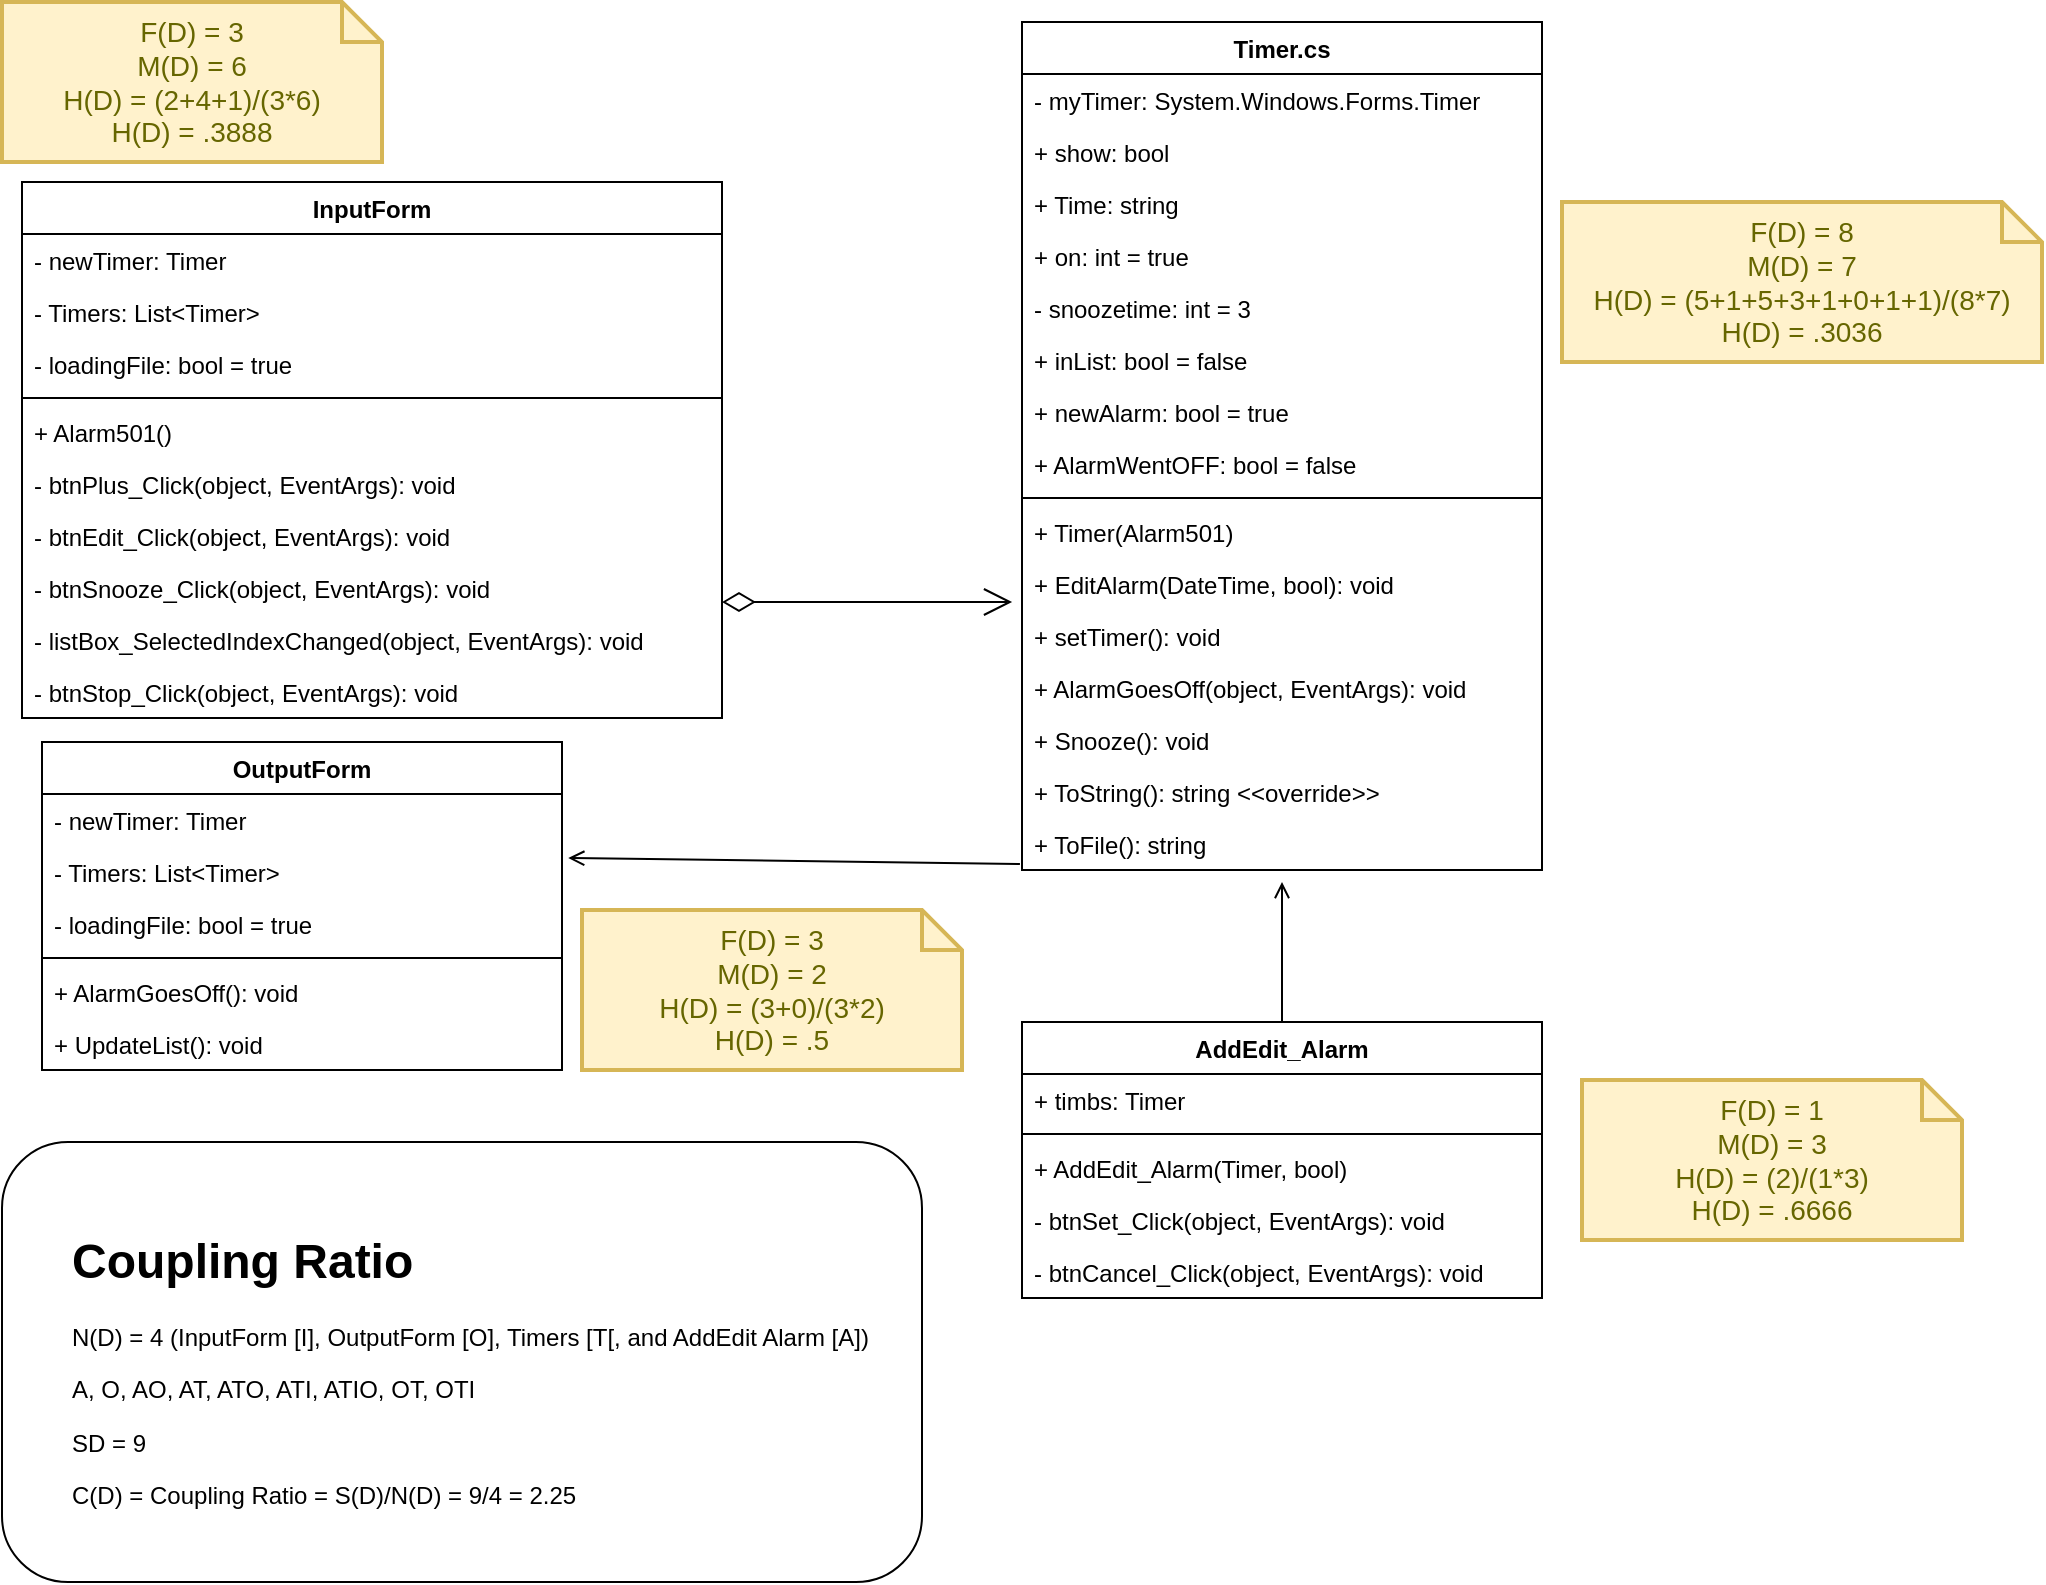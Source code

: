<mxfile version="14.4.3" type="github" pages="3">
  <diagram id="q7pmUytelCXqH03sVGLO" name="Alarm501-CD-P1">
    <mxGraphModel dx="1673" dy="896" grid="1" gridSize="10" guides="1" tooltips="1" connect="1" arrows="1" fold="1" page="1" pageScale="1" pageWidth="1100" pageHeight="850" math="0" shadow="0">
      <root>
        <mxCell id="0" />
        <mxCell id="1" parent="0" />
        <mxCell id="dnACFB4frC-Y1pfGrbBy-49" value="" style="rounded=1;whiteSpace=wrap;html=1;" parent="1" vertex="1">
          <mxGeometry x="50" y="590" width="460" height="220" as="geometry" />
        </mxCell>
        <mxCell id="dnACFB4frC-Y1pfGrbBy-48" value="&lt;p style=&quot;line-height: 60%&quot;&gt;&lt;/p&gt;&lt;h1&gt;Coupling Ratio&lt;/h1&gt;&lt;p&gt;N(D) = 4 (InputForm [I], OutputForm [O], Timers [T[, and AddEdit Alarm [A])&lt;/p&gt;&lt;p&gt;A, O, AO, AT, ATO, ATI, ATIO, OT, OTI&lt;/p&gt;&lt;p&gt;SD = 9&lt;/p&gt;&lt;p&gt;C(D) =&amp;nbsp;&lt;span&gt;Coupling Ratio = S(D)/N(D) = 9/4 = 2.25&lt;/span&gt;&lt;/p&gt;&lt;br&gt;&lt;p&gt;&lt;/p&gt;" style="text;html=1;strokeColor=none;fillColor=none;spacing=5;spacingTop=-20;whiteSpace=wrap;overflow=hidden;rounded=0;" parent="1" vertex="1">
          <mxGeometry x="80" y="630" width="410" height="160" as="geometry" />
        </mxCell>
        <mxCell id="7ZqNy2PUu_foSOqfSfQ1-40" value="InputForm" style="swimlane;fontStyle=1;align=center;verticalAlign=top;childLayout=stackLayout;horizontal=1;startSize=26;horizontalStack=0;resizeParent=1;resizeParentMax=0;resizeLast=0;collapsible=1;marginBottom=0;" parent="1" vertex="1">
          <mxGeometry x="60" y="110" width="350" height="268" as="geometry" />
        </mxCell>
        <mxCell id="7ZqNy2PUu_foSOqfSfQ1-41" value="- newTimer: Timer" style="text;strokeColor=none;fillColor=none;align=left;verticalAlign=top;spacingLeft=4;spacingRight=4;overflow=hidden;rotatable=0;points=[[0,0.5],[1,0.5]];portConstraint=eastwest;" parent="7ZqNy2PUu_foSOqfSfQ1-40" vertex="1">
          <mxGeometry y="26" width="350" height="26" as="geometry" />
        </mxCell>
        <mxCell id="7ZqNy2PUu_foSOqfSfQ1-42" value="- Timers: List&lt;Timer&gt;" style="text;strokeColor=none;fillColor=none;align=left;verticalAlign=top;spacingLeft=4;spacingRight=4;overflow=hidden;rotatable=0;points=[[0,0.5],[1,0.5]];portConstraint=eastwest;" parent="7ZqNy2PUu_foSOqfSfQ1-40" vertex="1">
          <mxGeometry y="52" width="350" height="26" as="geometry" />
        </mxCell>
        <mxCell id="7ZqNy2PUu_foSOqfSfQ1-43" value="- loadingFile: bool = true" style="text;strokeColor=none;fillColor=none;align=left;verticalAlign=top;spacingLeft=4;spacingRight=4;overflow=hidden;rotatable=0;points=[[0,0.5],[1,0.5]];portConstraint=eastwest;" parent="7ZqNy2PUu_foSOqfSfQ1-40" vertex="1">
          <mxGeometry y="78" width="350" height="26" as="geometry" />
        </mxCell>
        <mxCell id="7ZqNy2PUu_foSOqfSfQ1-44" value="" style="line;strokeWidth=1;fillColor=none;align=left;verticalAlign=middle;spacingTop=-1;spacingLeft=3;spacingRight=3;rotatable=0;labelPosition=right;points=[];portConstraint=eastwest;" parent="7ZqNy2PUu_foSOqfSfQ1-40" vertex="1">
          <mxGeometry y="104" width="350" height="8" as="geometry" />
        </mxCell>
        <mxCell id="lJ0FNKd8jXVI5sz9PKEq-1" value="+ Alarm501()" style="text;strokeColor=none;fillColor=none;align=left;verticalAlign=top;spacingLeft=4;spacingRight=4;overflow=hidden;rotatable=0;points=[[0,0.5],[1,0.5]];portConstraint=eastwest;" parent="7ZqNy2PUu_foSOqfSfQ1-40" vertex="1">
          <mxGeometry y="112" width="350" height="26" as="geometry" />
        </mxCell>
        <mxCell id="-EMG81t2kzRtzUuiht2H-1" value="- btnPlus_Click(object, EventArgs): void" style="text;strokeColor=none;fillColor=none;align=left;verticalAlign=top;spacingLeft=4;spacingRight=4;overflow=hidden;rotatable=0;points=[[0,0.5],[1,0.5]];portConstraint=eastwest;" parent="7ZqNy2PUu_foSOqfSfQ1-40" vertex="1">
          <mxGeometry y="138" width="350" height="26" as="geometry" />
        </mxCell>
        <mxCell id="-EMG81t2kzRtzUuiht2H-2" value="- btnEdit_Click(object, EventArgs): void" style="text;strokeColor=none;fillColor=none;align=left;verticalAlign=top;spacingLeft=4;spacingRight=4;overflow=hidden;rotatable=0;points=[[0,0.5],[1,0.5]];portConstraint=eastwest;" parent="7ZqNy2PUu_foSOqfSfQ1-40" vertex="1">
          <mxGeometry y="164" width="350" height="26" as="geometry" />
        </mxCell>
        <mxCell id="-EMG81t2kzRtzUuiht2H-3" value="- btnSnooze_Click(object, EventArgs): void" style="text;strokeColor=none;fillColor=none;align=left;verticalAlign=top;spacingLeft=4;spacingRight=4;overflow=hidden;rotatable=0;points=[[0,0.5],[1,0.5]];portConstraint=eastwest;" parent="7ZqNy2PUu_foSOqfSfQ1-40" vertex="1">
          <mxGeometry y="190" width="350" height="26" as="geometry" />
        </mxCell>
        <mxCell id="-EMG81t2kzRtzUuiht2H-5" value="- listBox_SelectedIndexChanged(object, EventArgs): void" style="text;strokeColor=none;fillColor=none;align=left;verticalAlign=top;spacingLeft=4;spacingRight=4;overflow=hidden;rotatable=0;points=[[0,0.5],[1,0.5]];portConstraint=eastwest;" parent="7ZqNy2PUu_foSOqfSfQ1-40" vertex="1">
          <mxGeometry y="216" width="350" height="26" as="geometry" />
        </mxCell>
        <mxCell id="-EMG81t2kzRtzUuiht2H-4" value="- btnStop_Click(object, EventArgs): void" style="text;strokeColor=none;fillColor=none;align=left;verticalAlign=top;spacingLeft=4;spacingRight=4;overflow=hidden;rotatable=0;points=[[0,0.5],[1,0.5]];portConstraint=eastwest;" parent="7ZqNy2PUu_foSOqfSfQ1-40" vertex="1">
          <mxGeometry y="242" width="350" height="26" as="geometry" />
        </mxCell>
        <mxCell id="7ZqNy2PUu_foSOqfSfQ1-50" value="OutputForm" style="swimlane;fontStyle=1;align=center;verticalAlign=top;childLayout=stackLayout;horizontal=1;startSize=26;horizontalStack=0;resizeParent=1;resizeParentMax=0;resizeLast=0;collapsible=1;marginBottom=0;" parent="1" vertex="1">
          <mxGeometry x="70" y="390" width="260" height="164" as="geometry" />
        </mxCell>
        <mxCell id="7ZqNy2PUu_foSOqfSfQ1-51" value="- newTimer: Timer" style="text;strokeColor=none;fillColor=none;align=left;verticalAlign=top;spacingLeft=4;spacingRight=4;overflow=hidden;rotatable=0;points=[[0,0.5],[1,0.5]];portConstraint=eastwest;" parent="7ZqNy2PUu_foSOqfSfQ1-50" vertex="1">
          <mxGeometry y="26" width="260" height="26" as="geometry" />
        </mxCell>
        <mxCell id="7ZqNy2PUu_foSOqfSfQ1-53" value="- Timers: List&lt;Timer&gt;" style="text;strokeColor=none;fillColor=none;align=left;verticalAlign=top;spacingLeft=4;spacingRight=4;overflow=hidden;rotatable=0;points=[[0,0.5],[1,0.5]];portConstraint=eastwest;" parent="7ZqNy2PUu_foSOqfSfQ1-50" vertex="1">
          <mxGeometry y="52" width="260" height="26" as="geometry" />
        </mxCell>
        <mxCell id="7ZqNy2PUu_foSOqfSfQ1-52" value="- loadingFile: bool = true" style="text;strokeColor=none;fillColor=none;align=left;verticalAlign=top;spacingLeft=4;spacingRight=4;overflow=hidden;rotatable=0;points=[[0,0.5],[1,0.5]];portConstraint=eastwest;" parent="7ZqNy2PUu_foSOqfSfQ1-50" vertex="1">
          <mxGeometry y="78" width="260" height="26" as="geometry" />
        </mxCell>
        <mxCell id="7ZqNy2PUu_foSOqfSfQ1-54" value="" style="line;strokeWidth=1;fillColor=none;align=left;verticalAlign=middle;spacingTop=-1;spacingLeft=3;spacingRight=3;rotatable=0;labelPosition=right;points=[];portConstraint=eastwest;" parent="7ZqNy2PUu_foSOqfSfQ1-50" vertex="1">
          <mxGeometry y="104" width="260" height="8" as="geometry" />
        </mxCell>
        <mxCell id="7ZqNy2PUu_foSOqfSfQ1-55" value="+ AlarmGoesOff(): void" style="text;strokeColor=none;fillColor=none;align=left;verticalAlign=top;spacingLeft=4;spacingRight=4;overflow=hidden;rotatable=0;points=[[0,0.5],[1,0.5]];portConstraint=eastwest;" parent="7ZqNy2PUu_foSOqfSfQ1-50" vertex="1">
          <mxGeometry y="112" width="260" height="26" as="geometry" />
        </mxCell>
        <mxCell id="7ZqNy2PUu_foSOqfSfQ1-56" value="+ UpdateList(): void" style="text;strokeColor=none;fillColor=none;align=left;verticalAlign=top;spacingLeft=4;spacingRight=4;overflow=hidden;rotatable=0;points=[[0,0.5],[1,0.5]];portConstraint=eastwest;" parent="7ZqNy2PUu_foSOqfSfQ1-50" vertex="1">
          <mxGeometry y="138" width="260" height="26" as="geometry" />
        </mxCell>
        <mxCell id="7ZqNy2PUu_foSOqfSfQ1-57" value="Timer.cs" style="swimlane;fontStyle=1;align=center;verticalAlign=top;childLayout=stackLayout;horizontal=1;startSize=26;horizontalStack=0;resizeParent=1;resizeParentMax=0;resizeLast=0;collapsible=1;marginBottom=0;" parent="1" vertex="1">
          <mxGeometry x="560" y="30" width="260" height="424" as="geometry" />
        </mxCell>
        <mxCell id="6CIU3F4FORkX96ukh2Mn-1" value="- myTimer: System.Windows.Forms.Timer" style="text;strokeColor=none;fillColor=none;align=left;verticalAlign=top;spacingLeft=4;spacingRight=4;overflow=hidden;rotatable=0;points=[[0,0.5],[1,0.5]];portConstraint=eastwest;" parent="7ZqNy2PUu_foSOqfSfQ1-57" vertex="1">
          <mxGeometry y="26" width="260" height="26" as="geometry" />
        </mxCell>
        <mxCell id="7ZqNy2PUu_foSOqfSfQ1-58" value="+ show: bool" style="text;strokeColor=none;fillColor=none;align=left;verticalAlign=top;spacingLeft=4;spacingRight=4;overflow=hidden;rotatable=0;points=[[0,0.5],[1,0.5]];portConstraint=eastwest;" parent="7ZqNy2PUu_foSOqfSfQ1-57" vertex="1">
          <mxGeometry y="52" width="260" height="26" as="geometry" />
        </mxCell>
        <mxCell id="7ZqNy2PUu_foSOqfSfQ1-59" value="+ Time: string" style="text;strokeColor=none;fillColor=none;align=left;verticalAlign=top;spacingLeft=4;spacingRight=4;overflow=hidden;rotatable=0;points=[[0,0.5],[1,0.5]];portConstraint=eastwest;" parent="7ZqNy2PUu_foSOqfSfQ1-57" vertex="1">
          <mxGeometry y="78" width="260" height="26" as="geometry" />
        </mxCell>
        <mxCell id="80Ujp7vT_8ALf2T18xMW-4" value="+ on: int = true" style="text;strokeColor=none;fillColor=none;align=left;verticalAlign=top;spacingLeft=4;spacingRight=4;overflow=hidden;rotatable=0;points=[[0,0.5],[1,0.5]];portConstraint=eastwest;" parent="7ZqNy2PUu_foSOqfSfQ1-57" vertex="1">
          <mxGeometry y="104" width="260" height="26" as="geometry" />
        </mxCell>
        <mxCell id="7ZqNy2PUu_foSOqfSfQ1-60" value="- snoozetime: int = 3" style="text;strokeColor=none;fillColor=none;align=left;verticalAlign=top;spacingLeft=4;spacingRight=4;overflow=hidden;rotatable=0;points=[[0,0.5],[1,0.5]];portConstraint=eastwest;" parent="7ZqNy2PUu_foSOqfSfQ1-57" vertex="1">
          <mxGeometry y="130" width="260" height="26" as="geometry" />
        </mxCell>
        <mxCell id="7ZqNy2PUu_foSOqfSfQ1-61" value="+ inList: bool = false" style="text;strokeColor=none;fillColor=none;align=left;verticalAlign=top;spacingLeft=4;spacingRight=4;overflow=hidden;rotatable=0;points=[[0,0.5],[1,0.5]];portConstraint=eastwest;" parent="7ZqNy2PUu_foSOqfSfQ1-57" vertex="1">
          <mxGeometry y="156" width="260" height="26" as="geometry" />
        </mxCell>
        <mxCell id="7ZqNy2PUu_foSOqfSfQ1-62" value="+ newAlarm: bool = true" style="text;strokeColor=none;fillColor=none;align=left;verticalAlign=top;spacingLeft=4;spacingRight=4;overflow=hidden;rotatable=0;points=[[0,0.5],[1,0.5]];portConstraint=eastwest;" parent="7ZqNy2PUu_foSOqfSfQ1-57" vertex="1">
          <mxGeometry y="182" width="260" height="26" as="geometry" />
        </mxCell>
        <mxCell id="7ZqNy2PUu_foSOqfSfQ1-63" value="+ AlarmWentOFF: bool = false" style="text;strokeColor=none;fillColor=none;align=left;verticalAlign=top;spacingLeft=4;spacingRight=4;overflow=hidden;rotatable=0;points=[[0,0.5],[1,0.5]];portConstraint=eastwest;" parent="7ZqNy2PUu_foSOqfSfQ1-57" vertex="1">
          <mxGeometry y="208" width="260" height="26" as="geometry" />
        </mxCell>
        <mxCell id="7ZqNy2PUu_foSOqfSfQ1-64" value="" style="line;strokeWidth=1;fillColor=none;align=left;verticalAlign=middle;spacingTop=-1;spacingLeft=3;spacingRight=3;rotatable=0;labelPosition=right;points=[];portConstraint=eastwest;" parent="7ZqNy2PUu_foSOqfSfQ1-57" vertex="1">
          <mxGeometry y="234" width="260" height="8" as="geometry" />
        </mxCell>
        <mxCell id="GzGxlW7IgIRegs-r_N9m-1" value="+ Timer(Alarm501)" style="text;strokeColor=none;fillColor=none;align=left;verticalAlign=top;spacingLeft=4;spacingRight=4;overflow=hidden;rotatable=0;points=[[0,0.5],[1,0.5]];portConstraint=eastwest;" parent="7ZqNy2PUu_foSOqfSfQ1-57" vertex="1">
          <mxGeometry y="242" width="260" height="26" as="geometry" />
        </mxCell>
        <mxCell id="7ZqNy2PUu_foSOqfSfQ1-65" value="+ EditAlarm(DateTime, bool): void" style="text;strokeColor=none;fillColor=none;align=left;verticalAlign=top;spacingLeft=4;spacingRight=4;overflow=hidden;rotatable=0;points=[[0,0.5],[1,0.5]];portConstraint=eastwest;" parent="7ZqNy2PUu_foSOqfSfQ1-57" vertex="1">
          <mxGeometry y="268" width="260" height="26" as="geometry" />
        </mxCell>
        <mxCell id="7ZqNy2PUu_foSOqfSfQ1-66" value="+ setTimer(): void" style="text;strokeColor=none;fillColor=none;align=left;verticalAlign=top;spacingLeft=4;spacingRight=4;overflow=hidden;rotatable=0;points=[[0,0.5],[1,0.5]];portConstraint=eastwest;" parent="7ZqNy2PUu_foSOqfSfQ1-57" vertex="1">
          <mxGeometry y="294" width="260" height="26" as="geometry" />
        </mxCell>
        <mxCell id="7ZqNy2PUu_foSOqfSfQ1-67" value="+ AlarmGoesOff(object, EventArgs): void" style="text;strokeColor=none;fillColor=none;align=left;verticalAlign=top;spacingLeft=4;spacingRight=4;overflow=hidden;rotatable=0;points=[[0,0.5],[1,0.5]];portConstraint=eastwest;" parent="7ZqNy2PUu_foSOqfSfQ1-57" vertex="1">
          <mxGeometry y="320" width="260" height="26" as="geometry" />
        </mxCell>
        <mxCell id="7ZqNy2PUu_foSOqfSfQ1-68" value="+ Snooze(): void" style="text;strokeColor=none;fillColor=none;align=left;verticalAlign=top;spacingLeft=4;spacingRight=4;overflow=hidden;rotatable=0;points=[[0,0.5],[1,0.5]];portConstraint=eastwest;" parent="7ZqNy2PUu_foSOqfSfQ1-57" vertex="1">
          <mxGeometry y="346" width="260" height="26" as="geometry" />
        </mxCell>
        <mxCell id="7ZqNy2PUu_foSOqfSfQ1-69" value="+ ToString(): string &lt;&lt;override&gt;&gt;" style="text;strokeColor=none;fillColor=none;align=left;verticalAlign=top;spacingLeft=4;spacingRight=4;overflow=hidden;rotatable=0;points=[[0,0.5],[1,0.5]];portConstraint=eastwest;" parent="7ZqNy2PUu_foSOqfSfQ1-57" vertex="1">
          <mxGeometry y="372" width="260" height="26" as="geometry" />
        </mxCell>
        <mxCell id="7ZqNy2PUu_foSOqfSfQ1-70" value="+ ToFile(): string" style="text;strokeColor=none;fillColor=none;align=left;verticalAlign=top;spacingLeft=4;spacingRight=4;overflow=hidden;rotatable=0;points=[[0,0.5],[1,0.5]];portConstraint=eastwest;" parent="7ZqNy2PUu_foSOqfSfQ1-57" vertex="1">
          <mxGeometry y="398" width="260" height="26" as="geometry" />
        </mxCell>
        <mxCell id="7ZqNy2PUu_foSOqfSfQ1-71" value="AddEdit_Alarm" style="swimlane;fontStyle=1;align=center;verticalAlign=top;childLayout=stackLayout;horizontal=1;startSize=26;horizontalStack=0;resizeParent=1;resizeParentMax=0;resizeLast=0;collapsible=1;marginBottom=0;" parent="1" vertex="1">
          <mxGeometry x="560" y="530" width="260" height="138" as="geometry" />
        </mxCell>
        <mxCell id="7ZqNy2PUu_foSOqfSfQ1-72" value="+ timbs: Timer" style="text;strokeColor=none;fillColor=none;align=left;verticalAlign=top;spacingLeft=4;spacingRight=4;overflow=hidden;rotatable=0;points=[[0,0.5],[1,0.5]];portConstraint=eastwest;" parent="7ZqNy2PUu_foSOqfSfQ1-71" vertex="1">
          <mxGeometry y="26" width="260" height="26" as="geometry" />
        </mxCell>
        <mxCell id="7ZqNy2PUu_foSOqfSfQ1-73" value="" style="line;strokeWidth=1;fillColor=none;align=left;verticalAlign=middle;spacingTop=-1;spacingLeft=3;spacingRight=3;rotatable=0;labelPosition=right;points=[];portConstraint=eastwest;" parent="7ZqNy2PUu_foSOqfSfQ1-71" vertex="1">
          <mxGeometry y="52" width="260" height="8" as="geometry" />
        </mxCell>
        <mxCell id="80Ujp7vT_8ALf2T18xMW-1" value="+ AddEdit_Alarm(Timer, bool)" style="text;strokeColor=none;fillColor=none;align=left;verticalAlign=top;spacingLeft=4;spacingRight=4;overflow=hidden;rotatable=0;points=[[0,0.5],[1,0.5]];portConstraint=eastwest;" parent="7ZqNy2PUu_foSOqfSfQ1-71" vertex="1">
          <mxGeometry y="60" width="260" height="26" as="geometry" />
        </mxCell>
        <mxCell id="7ZqNy2PUu_foSOqfSfQ1-74" value="- btnSet_Click(object, EventArgs): void" style="text;strokeColor=none;fillColor=none;align=left;verticalAlign=top;spacingLeft=4;spacingRight=4;overflow=hidden;rotatable=0;points=[[0,0.5],[1,0.5]];portConstraint=eastwest;" parent="7ZqNy2PUu_foSOqfSfQ1-71" vertex="1">
          <mxGeometry y="86" width="260" height="26" as="geometry" />
        </mxCell>
        <mxCell id="7ZqNy2PUu_foSOqfSfQ1-75" value="- btnCancel_Click(object, EventArgs): void" style="text;strokeColor=none;fillColor=none;align=left;verticalAlign=top;spacingLeft=4;spacingRight=4;overflow=hidden;rotatable=0;points=[[0,0.5],[1,0.5]];portConstraint=eastwest;" parent="7ZqNy2PUu_foSOqfSfQ1-71" vertex="1">
          <mxGeometry y="112" width="260" height="26" as="geometry" />
        </mxCell>
        <mxCell id="7ZqNy2PUu_foSOqfSfQ1-76" value="&lt;br&gt;" style="html=1;verticalAlign=bottom;endArrow=open;endFill=0;exitX=0.5;exitY=0;exitDx=0;exitDy=0;" parent="1" source="7ZqNy2PUu_foSOqfSfQ1-71" edge="1">
          <mxGeometry x="0.2" y="-10" width="80" relative="1" as="geometry">
            <mxPoint x="910" y="500" as="sourcePoint" />
            <mxPoint x="690" y="460" as="targetPoint" />
            <mxPoint as="offset" />
          </mxGeometry>
        </mxCell>
        <mxCell id="7ZqNy2PUu_foSOqfSfQ1-77" value="&lt;br&gt;" style="html=1;verticalAlign=bottom;endArrow=none;endFill=0;entryX=-0.004;entryY=0.885;entryDx=0;entryDy=0;entryPerimeter=0;exitX=1.012;exitY=0.231;exitDx=0;exitDy=0;startArrow=open;startFill=0;exitPerimeter=0;" parent="1" source="7ZqNy2PUu_foSOqfSfQ1-53" target="7ZqNy2PUu_foSOqfSfQ1-70" edge="1">
          <mxGeometry x="0.2" y="-10" width="80" relative="1" as="geometry">
            <mxPoint x="490" y="233" as="sourcePoint" />
            <mxPoint x="530" y="150" as="targetPoint" />
            <mxPoint as="offset" />
            <Array as="points" />
          </mxGeometry>
        </mxCell>
        <mxCell id="7ZqNy2PUu_foSOqfSfQ1-78" value="" style="endArrow=open;html=1;endSize=12;startArrow=diamondThin;startSize=14;startFill=0;edgeStyle=orthogonalEdgeStyle;align=left;verticalAlign=bottom;entryX=-0.019;entryY=0.846;entryDx=0;entryDy=0;entryPerimeter=0;" parent="1" target="7ZqNy2PUu_foSOqfSfQ1-65" edge="1">
          <mxGeometry x="-1" y="50" relative="1" as="geometry">
            <mxPoint x="410" y="320" as="sourcePoint" />
            <mxPoint x="500" y="250" as="targetPoint" />
            <Array as="points">
              <mxPoint x="460" y="320" />
              <mxPoint x="460" y="320" />
            </Array>
            <mxPoint as="offset" />
          </mxGeometry>
        </mxCell>
        <mxCell id="-msLoi6hTaKd8SX1R_zk-1" value="F(D) = 3&lt;br&gt;M(D) = 6&lt;br&gt;H(D) = (2+4+1)/(3*6)&lt;br&gt;H(D) = .3888" style="shape=note;strokeWidth=2;fontSize=14;size=20;whiteSpace=wrap;html=1;fillColor=#fff2cc;strokeColor=#d6b656;fontColor=#666600;" parent="1" vertex="1">
          <mxGeometry x="50" y="20" width="190" height="80" as="geometry" />
        </mxCell>
        <mxCell id="80Ujp7vT_8ALf2T18xMW-2" value="F(D) = 1&lt;br&gt;M(D) = 3&lt;br&gt;H(D) = (2)/(1*3)&lt;br&gt;H(D) = .6666" style="shape=note;strokeWidth=2;fontSize=14;size=20;whiteSpace=wrap;html=1;fillColor=#fff2cc;strokeColor=#d6b656;fontColor=#666600;" parent="1" vertex="1">
          <mxGeometry x="840" y="559" width="190" height="80" as="geometry" />
        </mxCell>
        <mxCell id="80Ujp7vT_8ALf2T18xMW-3" value="F(D) = 8&lt;br&gt;M(D) = 7&lt;br&gt;H(D) = (5+1+5+3+1+0+1+1)/(8*7)&lt;br&gt;H(D) = .3036" style="shape=note;strokeWidth=2;fontSize=14;size=20;whiteSpace=wrap;html=1;fillColor=#fff2cc;strokeColor=#d6b656;fontColor=#666600;" parent="1" vertex="1">
          <mxGeometry x="830" y="120" width="240" height="80" as="geometry" />
        </mxCell>
        <mxCell id="sgx9w4TC331rBsHqVNlP-1" value="F(D) = 3&lt;br&gt;M(D) = 2&lt;br&gt;H(D) = (3+0)/(3*2)&lt;br&gt;H(D) = .5" style="shape=note;strokeWidth=2;fontSize=14;size=20;whiteSpace=wrap;html=1;fillColor=#fff2cc;strokeColor=#d6b656;fontColor=#666600;" parent="1" vertex="1">
          <mxGeometry x="340" y="474" width="190" height="80" as="geometry" />
        </mxCell>
      </root>
    </mxGraphModel>
  </diagram>
  <diagram id="I2vstWl_AC3JcibqqzYz" name="Alarm501-CD-P2">
    <mxGraphModel dx="2844" dy="1524" grid="1" gridSize="10" guides="1" tooltips="1" connect="1" arrows="1" fold="1" page="1" pageScale="1" pageWidth="1800" pageHeight="1600" math="0" shadow="0">
      <root>
        <mxCell id="nox-hN8bmY3Rbv4VR7ri-0" />
        <mxCell id="nox-hN8bmY3Rbv4VR7ri-1" parent="nox-hN8bmY3Rbv4VR7ri-0" />
        <mxCell id="nox-hN8bmY3Rbv4VR7ri-3" value="InputForm" style="swimlane;fontStyle=1;align=center;verticalAlign=top;childLayout=stackLayout;horizontal=1;startSize=26;horizontalStack=0;resizeParent=1;resizeParentMax=0;resizeLast=0;collapsible=1;marginBottom=0;fontSize=14;" parent="nox-hN8bmY3Rbv4VR7ri-1" vertex="1">
          <mxGeometry x="140" y="30" width="350" height="216" as="geometry" />
        </mxCell>
        <mxCell id="nox-hN8bmY3Rbv4VR7ri-4" value="-inputs: InputHandler" style="text;strokeColor=none;fillColor=none;align=left;verticalAlign=top;spacingLeft=4;spacingRight=4;overflow=hidden;rotatable=0;points=[[0,0.5],[1,0.5]];portConstraint=eastwest;" parent="nox-hN8bmY3Rbv4VR7ri-3" vertex="1">
          <mxGeometry y="26" width="350" height="26" as="geometry" />
        </mxCell>
        <mxCell id="nox-hN8bmY3Rbv4VR7ri-5" value="" style="line;strokeWidth=1;fillColor=none;align=left;verticalAlign=middle;spacingTop=-1;spacingLeft=3;spacingRight=3;rotatable=0;labelPosition=right;points=[];portConstraint=eastwest;" parent="nox-hN8bmY3Rbv4VR7ri-3" vertex="1">
          <mxGeometry y="52" width="350" height="8" as="geometry" />
        </mxCell>
        <mxCell id="SUUuZvevwjbQ_h84WEWm-1" value="+ Alarm501(InputHandler)" style="text;strokeColor=none;fillColor=none;align=left;verticalAlign=top;spacingLeft=4;spacingRight=4;overflow=hidden;rotatable=0;points=[[0,0.5],[1,0.5]];portConstraint=eastwest;" parent="nox-hN8bmY3Rbv4VR7ri-3" vertex="1">
          <mxGeometry y="60" width="350" height="26" as="geometry" />
        </mxCell>
        <mxCell id="nox-hN8bmY3Rbv4VR7ri-6" value="- btnPlus_Click(object, EventArgs): void" style="text;strokeColor=none;fillColor=none;align=left;verticalAlign=top;spacingLeft=4;spacingRight=4;overflow=hidden;rotatable=0;points=[[0,0.5],[1,0.5]];portConstraint=eastwest;" parent="nox-hN8bmY3Rbv4VR7ri-3" vertex="1">
          <mxGeometry y="86" width="350" height="26" as="geometry" />
        </mxCell>
        <mxCell id="nox-hN8bmY3Rbv4VR7ri-11" value="- btnEdit_Click(object, EventArgs): void" style="text;strokeColor=none;fillColor=none;align=left;verticalAlign=top;spacingLeft=4;spacingRight=4;overflow=hidden;rotatable=0;points=[[0,0.5],[1,0.5]];portConstraint=eastwest;" parent="nox-hN8bmY3Rbv4VR7ri-3" vertex="1">
          <mxGeometry y="112" width="350" height="26" as="geometry" />
        </mxCell>
        <mxCell id="nox-hN8bmY3Rbv4VR7ri-12" value="- btnSnooze_Click(object, EventArgs): void" style="text;strokeColor=none;fillColor=none;align=left;verticalAlign=top;spacingLeft=4;spacingRight=4;overflow=hidden;rotatable=0;points=[[0,0.5],[1,0.5]];portConstraint=eastwest;" parent="nox-hN8bmY3Rbv4VR7ri-3" vertex="1">
          <mxGeometry y="138" width="350" height="26" as="geometry" />
        </mxCell>
        <mxCell id="nox-hN8bmY3Rbv4VR7ri-21" value="- btnStop_Click(object, EventArgs): void" style="text;strokeColor=none;fillColor=none;align=left;verticalAlign=top;spacingLeft=4;spacingRight=4;overflow=hidden;rotatable=0;points=[[0,0.5],[1,0.5]];portConstraint=eastwest;" parent="nox-hN8bmY3Rbv4VR7ri-3" vertex="1">
          <mxGeometry y="164" width="350" height="26" as="geometry" />
        </mxCell>
        <mxCell id="nox-hN8bmY3Rbv4VR7ri-19" value="- listBox_SelectedIndexChanged(object, EventArgs): void" style="text;strokeColor=none;fillColor=none;align=left;verticalAlign=top;spacingLeft=4;spacingRight=4;overflow=hidden;rotatable=0;points=[[0,0.5],[1,0.5]];portConstraint=eastwest;" parent="nox-hN8bmY3Rbv4VR7ri-3" vertex="1">
          <mxGeometry y="190" width="350" height="26" as="geometry" />
        </mxCell>
        <mxCell id="nox-hN8bmY3Rbv4VR7ri-7" value="OutputForm" style="swimlane;fontStyle=1;align=center;verticalAlign=top;childLayout=stackLayout;horizontal=1;startSize=26;horizontalStack=0;resizeParent=1;resizeParentMax=0;resizeLast=0;collapsible=1;marginBottom=0;fontSize=15;" parent="nox-hN8bmY3Rbv4VR7ri-1" vertex="1">
          <mxGeometry x="230" y="310" width="260" height="104" as="geometry" />
        </mxCell>
        <mxCell id="q1ldWARwiYwgmRs2-cPs-0" value="+ updateLables(string, string): void" style="text;strokeColor=none;fillColor=none;align=left;verticalAlign=top;spacingLeft=4;spacingRight=4;overflow=hidden;rotatable=0;points=[[0,0.5],[1,0.5]];portConstraint=eastwest;" parent="nox-hN8bmY3Rbv4VR7ri-7" vertex="1">
          <mxGeometry y="26" width="260" height="26" as="geometry" />
        </mxCell>
        <mxCell id="nox-hN8bmY3Rbv4VR7ri-10" value="+ AlarmGoesOff(Timer): void" style="text;strokeColor=none;fillColor=none;align=left;verticalAlign=top;spacingLeft=4;spacingRight=4;overflow=hidden;rotatable=0;points=[[0,0.5],[1,0.5]];portConstraint=eastwest;" parent="nox-hN8bmY3Rbv4VR7ri-7" vertex="1">
          <mxGeometry y="52" width="260" height="26" as="geometry" />
        </mxCell>
        <mxCell id="nox-hN8bmY3Rbv4VR7ri-20" value="+ UpdateList(List&lt;Timer&gt;): void" style="text;strokeColor=none;fillColor=none;align=left;verticalAlign=top;spacingLeft=4;spacingRight=4;overflow=hidden;rotatable=0;points=[[0,0.5],[1,0.5]];portConstraint=eastwest;" parent="nox-hN8bmY3Rbv4VR7ri-7" vertex="1">
          <mxGeometry y="78" width="260" height="26" as="geometry" />
        </mxCell>
        <mxCell id="nox-hN8bmY3Rbv4VR7ri-27" value="Timer" style="swimlane;fontStyle=1;align=center;verticalAlign=top;childLayout=stackLayout;horizontal=1;startSize=26;horizontalStack=0;resizeParent=1;resizeParentMax=0;resizeLast=0;collapsible=1;marginBottom=0;fontSize=14;" parent="nox-hN8bmY3Rbv4VR7ri-1" vertex="1">
          <mxGeometry x="1100" y="20" width="260" height="372" as="geometry" />
        </mxCell>
        <mxCell id="l0YfhWVczvGKxrE8zxez-0" value="- myTimer: System.Windows.Forms.Timer" style="text;strokeColor=none;fillColor=none;align=left;verticalAlign=top;spacingLeft=4;spacingRight=4;overflow=hidden;rotatable=0;points=[[0,0.5],[1,0.5]];portConstraint=eastwest;" parent="nox-hN8bmY3Rbv4VR7ri-27" vertex="1">
          <mxGeometry y="26" width="260" height="26" as="geometry" />
        </mxCell>
        <mxCell id="nox-hN8bmY3Rbv4VR7ri-38" value="+ Time: string" style="text;strokeColor=none;fillColor=none;align=left;verticalAlign=top;spacingLeft=4;spacingRight=4;overflow=hidden;rotatable=0;points=[[0,0.5],[1,0.5]];portConstraint=eastwest;" parent="nox-hN8bmY3Rbv4VR7ri-27" vertex="1">
          <mxGeometry y="52" width="260" height="26" as="geometry" />
        </mxCell>
        <mxCell id="nox-hN8bmY3Rbv4VR7ri-39" value="+ snoozetime: double" style="text;strokeColor=none;fillColor=none;align=left;verticalAlign=top;spacingLeft=4;spacingRight=4;overflow=hidden;rotatable=0;points=[[0,0.5],[1,0.5]];portConstraint=eastwest;" parent="nox-hN8bmY3Rbv4VR7ri-27" vertex="1">
          <mxGeometry y="78" width="260" height="26" as="geometry" />
        </mxCell>
        <mxCell id="-xbudfnHvIS3vXzEUBHB-0" value="+ state: TimerState" style="text;strokeColor=none;fillColor=none;align=left;verticalAlign=top;spacingLeft=4;spacingRight=4;overflow=hidden;rotatable=0;points=[[0,0.5],[1,0.5]];portConstraint=eastwest;" parent="nox-hN8bmY3Rbv4VR7ri-27" vertex="1">
          <mxGeometry y="104" width="260" height="26" as="geometry" />
        </mxCell>
        <mxCell id="nox-hN8bmY3Rbv4VR7ri-28" value="+ music: Songs" style="text;strokeColor=none;fillColor=none;align=left;verticalAlign=top;spacingLeft=4;spacingRight=4;overflow=hidden;rotatable=0;points=[[0,0.5],[1,0.5]];portConstraint=eastwest;" parent="nox-hN8bmY3Rbv4VR7ri-27" vertex="1">
          <mxGeometry y="130" width="260" height="26" as="geometry" />
        </mxCell>
        <mxCell id="nox-hN8bmY3Rbv4VR7ri-43" value="+ update: Update" style="text;strokeColor=none;fillColor=none;align=left;verticalAlign=top;spacingLeft=4;spacingRight=4;overflow=hidden;rotatable=0;points=[[0,0.5],[1,0.5]];portConstraint=eastwest;fontStyle=4" parent="nox-hN8bmY3Rbv4VR7ri-27" vertex="1">
          <mxGeometry y="156" width="260" height="26" as="geometry" />
        </mxCell>
        <mxCell id="nox-hN8bmY3Rbv4VR7ri-42" value="+ AWOL: AlarmWentOff" style="text;strokeColor=none;fillColor=none;align=left;verticalAlign=top;spacingLeft=4;spacingRight=4;overflow=hidden;rotatable=0;points=[[0,0.5],[1,0.5]];portConstraint=eastwest;fontStyle=4" parent="nox-hN8bmY3Rbv4VR7ri-27" vertex="1">
          <mxGeometry y="182" width="260" height="26" as="geometry" />
        </mxCell>
        <mxCell id="nox-hN8bmY3Rbv4VR7ri-29" value="" style="line;strokeWidth=1;fillColor=none;align=left;verticalAlign=middle;spacingTop=-1;spacingLeft=3;spacingRight=3;rotatable=0;labelPosition=right;points=[];portConstraint=eastwest;" parent="nox-hN8bmY3Rbv4VR7ri-27" vertex="1">
          <mxGeometry y="208" width="260" height="8" as="geometry" />
        </mxCell>
        <mxCell id="SUUuZvevwjbQ_h84WEWm-3" value="+ Timer()" style="text;strokeColor=none;fillColor=none;align=left;verticalAlign=top;spacingLeft=4;spacingRight=4;overflow=hidden;rotatable=0;points=[[0,0.5],[1,0.5]];portConstraint=eastwest;" parent="nox-hN8bmY3Rbv4VR7ri-27" vertex="1">
          <mxGeometry y="216" width="260" height="26" as="geometry" />
        </mxCell>
        <mxCell id="nox-hN8bmY3Rbv4VR7ri-46" value="+ EditAlarm(DateTime, bool, double, int): void" style="text;strokeColor=none;fillColor=none;align=left;verticalAlign=top;spacingLeft=4;spacingRight=4;overflow=hidden;rotatable=0;points=[[0,0.5],[1,0.5]];portConstraint=eastwest;" parent="nox-hN8bmY3Rbv4VR7ri-27" vertex="1">
          <mxGeometry y="242" width="260" height="26" as="geometry" />
        </mxCell>
        <mxCell id="nox-hN8bmY3Rbv4VR7ri-47" value="+ setTimer(): void" style="text;strokeColor=none;fillColor=none;align=left;verticalAlign=top;spacingLeft=4;spacingRight=4;overflow=hidden;rotatable=0;points=[[0,0.5],[1,0.5]];portConstraint=eastwest;" parent="nox-hN8bmY3Rbv4VR7ri-27" vertex="1">
          <mxGeometry y="268" width="260" height="26" as="geometry" />
        </mxCell>
        <mxCell id="nox-hN8bmY3Rbv4VR7ri-45" value="- AlarmGoesOff(object, EventArgs): void" style="text;strokeColor=none;fillColor=none;align=left;verticalAlign=top;spacingLeft=4;spacingRight=4;overflow=hidden;rotatable=0;points=[[0,0.5],[1,0.5]];portConstraint=eastwest;" parent="nox-hN8bmY3Rbv4VR7ri-27" vertex="1">
          <mxGeometry y="294" width="260" height="26" as="geometry" />
        </mxCell>
        <mxCell id="nox-hN8bmY3Rbv4VR7ri-30" value="+ ToString(): string &lt;&lt;override&gt;&gt;" style="text;strokeColor=none;fillColor=none;align=left;verticalAlign=top;spacingLeft=4;spacingRight=4;overflow=hidden;rotatable=0;points=[[0,0.5],[1,0.5]];portConstraint=eastwest;" parent="nox-hN8bmY3Rbv4VR7ri-27" vertex="1">
          <mxGeometry y="320" width="260" height="26" as="geometry" />
        </mxCell>
        <mxCell id="nox-hN8bmY3Rbv4VR7ri-49" value="+ ToFile(): string" style="text;strokeColor=none;fillColor=none;align=left;verticalAlign=top;spacingLeft=4;spacingRight=4;overflow=hidden;rotatable=0;points=[[0,0.5],[1,0.5]];portConstraint=eastwest;" parent="nox-hN8bmY3Rbv4VR7ri-27" vertex="1">
          <mxGeometry y="346" width="260" height="26" as="geometry" />
        </mxCell>
        <mxCell id="nox-hN8bmY3Rbv4VR7ri-50" value="AddEdit_Alarm Input&#xa; " style="swimlane;fontStyle=1;align=center;verticalAlign=top;childLayout=stackLayout;horizontal=1;startSize=26;horizontalStack=0;resizeParent=1;resizeParentMax=0;resizeLast=0;collapsible=1;marginBottom=0;fontSize=14;" parent="nox-hN8bmY3Rbv4VR7ri-1" vertex="1">
          <mxGeometry x="1040" y="851" width="260" height="138" as="geometry" />
        </mxCell>
        <mxCell id="nox-hN8bmY3Rbv4VR7ri-51" value="- ET: EditTimer" style="text;strokeColor=none;fillColor=none;align=left;verticalAlign=top;spacingLeft=4;spacingRight=4;overflow=hidden;rotatable=0;points=[[0,0.5],[1,0.5]];portConstraint=eastwest;" parent="nox-hN8bmY3Rbv4VR7ri-50" vertex="1">
          <mxGeometry y="26" width="260" height="26" as="geometry" />
        </mxCell>
        <mxCell id="nox-hN8bmY3Rbv4VR7ri-52" value="" style="line;strokeWidth=1;fillColor=none;align=left;verticalAlign=middle;spacingTop=-1;spacingLeft=3;spacingRight=3;rotatable=0;labelPosition=right;points=[];portConstraint=eastwest;" parent="nox-hN8bmY3Rbv4VR7ri-50" vertex="1">
          <mxGeometry y="52" width="260" height="8" as="geometry" />
        </mxCell>
        <mxCell id="SUUuZvevwjbQ_h84WEWm-8" value="+ AddEdit_Alarm(Timer, bool)" style="text;strokeColor=none;fillColor=none;align=left;verticalAlign=top;spacingLeft=4;spacingRight=4;overflow=hidden;rotatable=0;points=[[0,0.5],[1,0.5]];portConstraint=eastwest;" parent="nox-hN8bmY3Rbv4VR7ri-50" vertex="1">
          <mxGeometry y="60" width="260" height="26" as="geometry" />
        </mxCell>
        <mxCell id="nox-hN8bmY3Rbv4VR7ri-53" value="- btnSet_Click(object, EventArgs): void" style="text;strokeColor=none;fillColor=none;align=left;verticalAlign=top;spacingLeft=4;spacingRight=4;overflow=hidden;rotatable=0;points=[[0,0.5],[1,0.5]];portConstraint=eastwest;" parent="nox-hN8bmY3Rbv4VR7ri-50" vertex="1">
          <mxGeometry y="86" width="260" height="26" as="geometry" />
        </mxCell>
        <mxCell id="nox-hN8bmY3Rbv4VR7ri-54" value="- btnCancel_Click(object, EventArgs): void" style="text;strokeColor=none;fillColor=none;align=left;verticalAlign=top;spacingLeft=4;spacingRight=4;overflow=hidden;rotatable=0;points=[[0,0.5],[1,0.5]];portConstraint=eastwest;" parent="nox-hN8bmY3Rbv4VR7ri-50" vertex="1">
          <mxGeometry y="112" width="260" height="26" as="geometry" />
        </mxCell>
        <mxCell id="PrrQkkhoF1cejy9WY5lV-0" value="Controller&#xa;" style="swimlane;fontStyle=1;align=center;verticalAlign=top;childLayout=stackLayout;horizontal=1;startSize=26;horizontalStack=0;resizeParent=1;resizeParentMax=0;resizeLast=0;collapsible=1;marginBottom=0;fontSize=14;" parent="nox-hN8bmY3Rbv4VR7ri-1" vertex="1">
          <mxGeometry x="50" y="610" width="290" height="268" as="geometry" />
        </mxCell>
        <mxCell id="PrrQkkhoF1cejy9WY5lV-1" value="- newTimer: Timer" style="text;strokeColor=none;fillColor=none;align=left;verticalAlign=top;spacingLeft=4;spacingRight=4;overflow=hidden;rotatable=0;points=[[0,0.5],[1,0.5]];portConstraint=eastwest;" parent="PrrQkkhoF1cejy9WY5lV-0" vertex="1">
          <mxGeometry y="26" width="290" height="26" as="geometry" />
        </mxCell>
        <mxCell id="PrrQkkhoF1cejy9WY5lV-5" value="- Timers: List&lt;Timer&gt;" style="text;strokeColor=none;fillColor=none;align=left;verticalAlign=top;spacingLeft=4;spacingRight=4;overflow=hidden;rotatable=0;points=[[0,0.5],[1,0.5]];portConstraint=eastwest;" parent="PrrQkkhoF1cejy9WY5lV-0" vertex="1">
          <mxGeometry y="52" width="290" height="26" as="geometry" />
        </mxCell>
        <mxCell id="PrrQkkhoF1cejy9WY5lV-7" value="- loadingFile: bool" style="text;strokeColor=none;fillColor=none;align=left;verticalAlign=top;spacingLeft=4;spacingRight=4;overflow=hidden;rotatable=0;points=[[0,0.5],[1,0.5]];portConstraint=eastwest;" parent="PrrQkkhoF1cejy9WY5lV-0" vertex="1">
          <mxGeometry y="78" width="290" height="26" as="geometry" />
        </mxCell>
        <mxCell id="PrrQkkhoF1cejy9WY5lV-4" value="+ update: Update" style="text;strokeColor=none;fillColor=none;align=left;verticalAlign=top;spacingLeft=4;spacingRight=4;overflow=hidden;rotatable=0;points=[[0,0.5],[1,0.5]];portConstraint=eastwest;" parent="PrrQkkhoF1cejy9WY5lV-0" vertex="1">
          <mxGeometry y="104" width="290" height="26" as="geometry" />
        </mxCell>
        <mxCell id="PrrQkkhoF1cejy9WY5lV-8" value="+ updatelabels: UpdateScreen" style="text;strokeColor=none;fillColor=none;align=left;verticalAlign=top;spacingLeft=4;spacingRight=4;overflow=hidden;rotatable=0;points=[[0,0.5],[1,0.5]];portConstraint=eastwest;" parent="PrrQkkhoF1cejy9WY5lV-0" vertex="1">
          <mxGeometry y="130" width="290" height="26" as="geometry" />
        </mxCell>
        <mxCell id="PrrQkkhoF1cejy9WY5lV-2" value="" style="line;strokeWidth=1;fillColor=none;align=left;verticalAlign=middle;spacingTop=-1;spacingLeft=3;spacingRight=3;rotatable=0;labelPosition=right;points=[];portConstraint=eastwest;" parent="PrrQkkhoF1cejy9WY5lV-0" vertex="1">
          <mxGeometry y="156" width="290" height="8" as="geometry" />
        </mxCell>
        <mxCell id="SUUuZvevwjbQ_h84WEWm-2" value="+ Controller()" style="text;strokeColor=none;fillColor=none;align=left;verticalAlign=top;spacingLeft=4;spacingRight=4;overflow=hidden;rotatable=0;points=[[0,0.5],[1,0.5]];portConstraint=eastwest;" parent="PrrQkkhoF1cejy9WY5lV-0" vertex="1">
          <mxGeometry y="164" width="290" height="26" as="geometry" />
        </mxCell>
        <mxCell id="PrrQkkhoF1cejy9WY5lV-3" value="+ inputHandler(int):void" style="text;strokeColor=none;fillColor=none;align=left;verticalAlign=top;spacingLeft=4;spacingRight=4;overflow=hidden;rotatable=0;points=[[0,0.5],[1,0.5]];portConstraint=eastwest;" parent="PrrQkkhoF1cejy9WY5lV-0" vertex="1">
          <mxGeometry y="190" width="290" height="26" as="geometry" />
        </mxCell>
        <mxCell id="PrrQkkhoF1cejy9WY5lV-12" value="- Stop():void" style="text;strokeColor=none;fillColor=none;align=left;verticalAlign=top;spacingLeft=4;spacingRight=4;overflow=hidden;rotatable=0;points=[[0,0.5],[1,0.5]];portConstraint=eastwest;" parent="PrrQkkhoF1cejy9WY5lV-0" vertex="1">
          <mxGeometry y="216" width="290" height="26" as="geometry" />
        </mxCell>
        <mxCell id="PrrQkkhoF1cejy9WY5lV-13" value="+ Update(List&lt;Timer&gt;):void" style="text;strokeColor=none;fillColor=none;align=left;verticalAlign=top;spacingLeft=4;spacingRight=4;overflow=hidden;rotatable=0;points=[[0,0.5],[1,0.5]];portConstraint=eastwest;" parent="PrrQkkhoF1cejy9WY5lV-0" vertex="1">
          <mxGeometry y="242" width="290" height="26" as="geometry" />
        </mxCell>
        <mxCell id="GSra3j3TNqlvIFMV79If-0" value="«Delegate»&lt;br&gt;&lt;b&gt;UpdateScreen(string, string)&lt;/b&gt;" style="html=1;" parent="nox-hN8bmY3Rbv4VR7ri-1" vertex="1">
          <mxGeometry x="153" y="465" width="230" height="60" as="geometry" />
        </mxCell>
        <mxCell id="GSra3j3TNqlvIFMV79If-5" value="«Delegate»&lt;br&gt;&lt;b&gt;AlarmWentOff(Timer)&lt;/b&gt;" style="html=1;" parent="nox-hN8bmY3Rbv4VR7ri-1" vertex="1">
          <mxGeometry x="590" y="70" width="150" height="50" as="geometry" />
        </mxCell>
        <mxCell id="GSra3j3TNqlvIFMV79If-7" value="«Delegate»&lt;br&gt;&lt;b&gt;Update(List&amp;lt;Timer&amp;gt;)&lt;/b&gt;" style="html=1;" parent="nox-hN8bmY3Rbv4VR7ri-1" vertex="1">
          <mxGeometry x="560" y="470" width="170" height="50" as="geometry" />
        </mxCell>
        <mxCell id="GSra3j3TNqlvIFMV79If-8" value="«Delegate»&lt;br&gt;&lt;b&gt;InputHandler(int)&lt;/b&gt;" style="html=1;" parent="nox-hN8bmY3Rbv4VR7ri-1" vertex="1">
          <mxGeometry x="40" y="380" width="110" height="50" as="geometry" />
        </mxCell>
        <mxCell id="GSra3j3TNqlvIFMV79If-9" value="«Delegate»&lt;br&gt;&lt;b&gt;EditTimer(DateTime, bool, double, int)&lt;/b&gt;" style="html=1;" parent="nox-hN8bmY3Rbv4VR7ri-1" vertex="1">
          <mxGeometry x="1045" y="730" width="250" height="70" as="geometry" />
        </mxCell>
        <mxCell id="GSra3j3TNqlvIFMV79If-10" value="«Enum»&#xa;TimerState" style="swimlane;fontStyle=0;childLayout=stackLayout;horizontal=1;startSize=42;fillColor=none;horizontalStack=0;resizeParent=1;resizeParentMax=0;resizeLast=0;collapsible=1;marginBottom=0;fontSize=14;" parent="nox-hN8bmY3Rbv4VR7ri-1" vertex="1">
          <mxGeometry x="850" y="670" width="140" height="146" as="geometry" />
        </mxCell>
        <mxCell id="GSra3j3TNqlvIFMV79If-11" value="Initialized" style="text;strokeColor=none;fillColor=none;align=left;verticalAlign=top;spacingLeft=4;spacingRight=4;overflow=hidden;rotatable=0;points=[[0,0.5],[1,0.5]];portConstraint=eastwest;" parent="GSra3j3TNqlvIFMV79If-10" vertex="1">
          <mxGeometry y="42" width="140" height="26" as="geometry" />
        </mxCell>
        <mxCell id="GSra3j3TNqlvIFMV79If-12" value="OFF" style="text;strokeColor=none;fillColor=none;align=left;verticalAlign=top;spacingLeft=4;spacingRight=4;overflow=hidden;rotatable=0;points=[[0,0.5],[1,0.5]];portConstraint=eastwest;" parent="GSra3j3TNqlvIFMV79If-10" vertex="1">
          <mxGeometry y="68" width="140" height="26" as="geometry" />
        </mxCell>
        <mxCell id="GSra3j3TNqlvIFMV79If-14" value="ON" style="text;strokeColor=none;fillColor=none;align=left;verticalAlign=top;spacingLeft=4;spacingRight=4;overflow=hidden;rotatable=0;points=[[0,0.5],[1,0.5]];portConstraint=eastwest;" parent="GSra3j3TNqlvIFMV79If-10" vertex="1">
          <mxGeometry y="94" width="140" height="26" as="geometry" />
        </mxCell>
        <mxCell id="GSra3j3TNqlvIFMV79If-13" value="AlarmWentOff" style="text;strokeColor=none;fillColor=none;align=left;verticalAlign=top;spacingLeft=4;spacingRight=4;overflow=hidden;rotatable=0;points=[[0,0.5],[1,0.5]];portConstraint=eastwest;" parent="GSra3j3TNqlvIFMV79If-10" vertex="1">
          <mxGeometry y="120" width="140" height="26" as="geometry" />
        </mxCell>
        <mxCell id="GSra3j3TNqlvIFMV79If-15" value="«Enum»&#xa;Songs" style="swimlane;fontStyle=0;childLayout=stackLayout;horizontal=1;startSize=42;fillColor=none;horizontalStack=0;resizeParent=1;resizeParentMax=0;resizeLast=0;collapsible=1;marginBottom=0;fontSize=14;" parent="nox-hN8bmY3Rbv4VR7ri-1" vertex="1">
          <mxGeometry x="1510" y="770" width="140" height="172" as="geometry" />
        </mxCell>
        <mxCell id="GSra3j3TNqlvIFMV79If-16" value="Radar = 0" style="text;strokeColor=none;fillColor=none;align=left;verticalAlign=top;spacingLeft=4;spacingRight=4;overflow=hidden;rotatable=0;points=[[0,0.5],[1,0.5]];portConstraint=eastwest;" parent="GSra3j3TNqlvIFMV79If-15" vertex="1">
          <mxGeometry y="42" width="140" height="26" as="geometry" />
        </mxCell>
        <mxCell id="GSra3j3TNqlvIFMV79If-17" value="Beacon = 1" style="text;strokeColor=none;fillColor=none;align=left;verticalAlign=top;spacingLeft=4;spacingRight=4;overflow=hidden;rotatable=0;points=[[0,0.5],[1,0.5]];portConstraint=eastwest;" parent="GSra3j3TNqlvIFMV79If-15" vertex="1">
          <mxGeometry y="68" width="140" height="26" as="geometry" />
        </mxCell>
        <mxCell id="GSra3j3TNqlvIFMV79If-18" value="Chimes = 2" style="text;strokeColor=none;fillColor=none;align=left;verticalAlign=top;spacingLeft=4;spacingRight=4;overflow=hidden;rotatable=0;points=[[0,0.5],[1,0.5]];portConstraint=eastwest;" parent="GSra3j3TNqlvIFMV79If-15" vertex="1">
          <mxGeometry y="94" width="140" height="26" as="geometry" />
        </mxCell>
        <mxCell id="GSra3j3TNqlvIFMV79If-20" value="Circuit = 3" style="text;strokeColor=none;fillColor=none;align=left;verticalAlign=top;spacingLeft=4;spacingRight=4;overflow=hidden;rotatable=0;points=[[0,0.5],[1,0.5]];portConstraint=eastwest;" parent="GSra3j3TNqlvIFMV79If-15" vertex="1">
          <mxGeometry y="120" width="140" height="26" as="geometry" />
        </mxCell>
        <mxCell id="GSra3j3TNqlvIFMV79If-19" value="Reflection = 4" style="text;strokeColor=none;fillColor=none;align=left;verticalAlign=top;spacingLeft=4;spacingRight=4;overflow=hidden;rotatable=0;points=[[0,0.5],[1,0.5]];portConstraint=eastwest;" parent="GSra3j3TNqlvIFMV79If-15" vertex="1">
          <mxGeometry y="146" width="140" height="26" as="geometry" />
        </mxCell>
        <mxCell id="GSra3j3TNqlvIFMV79If-21" value="" style="html=1;verticalAlign=bottom;endArrow=open;endFill=0;entryX=0;entryY=0.5;entryDx=0;entryDy=0;" parent="nox-hN8bmY3Rbv4VR7ri-1" target="GSra3j3TNqlvIFMV79If-18" edge="1">
          <mxGeometry width="80" relative="1" as="geometry">
            <mxPoint x="1300" y="877" as="sourcePoint" />
            <mxPoint x="1010" y="940" as="targetPoint" />
          </mxGeometry>
        </mxCell>
        <mxCell id="GSra3j3TNqlvIFMV79If-22" value="" style="html=1;verticalAlign=bottom;endArrow=open;endFill=0;entryX=0.5;entryY=0;entryDx=0;entryDy=0;exitX=1;exitY=0.5;exitDx=0;exitDy=0;" parent="nox-hN8bmY3Rbv4VR7ri-1" target="GSra3j3TNqlvIFMV79If-15" edge="1">
          <mxGeometry width="80" relative="1" as="geometry">
            <mxPoint x="1360.0" y="215" as="sourcePoint" />
            <mxPoint x="690" y="679.998" as="targetPoint" />
            <Array as="points" />
          </mxGeometry>
        </mxCell>
        <mxCell id="GSra3j3TNqlvIFMV79If-23" value="" style="html=1;verticalAlign=bottom;endArrow=open;endFill=0;entryX=0;entryY=0.5;entryDx=0;entryDy=0;exitX=1;exitY=0;exitDx=0;exitDy=0;" parent="nox-hN8bmY3Rbv4VR7ri-1" source="GSra3j3TNqlvIFMV79If-10" target="nox-hN8bmY3Rbv4VR7ri-49" edge="1">
          <mxGeometry width="80" relative="1" as="geometry">
            <mxPoint x="710.0" y="628" as="sourcePoint" />
            <mxPoint x="920.0" y="628" as="targetPoint" />
          </mxGeometry>
        </mxCell>
        <mxCell id="GSra3j3TNqlvIFMV79If-25" value="" style="html=1;verticalAlign=bottom;endArrow=none;endFill=0;entryX=1;entryY=0.5;entryDx=0;entryDy=0;exitX=0;exitY=0.5;exitDx=0;exitDy=0;startArrow=open;startFill=0;" parent="nox-hN8bmY3Rbv4VR7ri-1" source="GSra3j3TNqlvIFMV79If-12" target="PrrQkkhoF1cejy9WY5lV-3" edge="1">
          <mxGeometry width="80" relative="1" as="geometry">
            <mxPoint x="470.0" y="628" as="sourcePoint" />
            <mxPoint x="680.0" y="628" as="targetPoint" />
            <Array as="points">
              <mxPoint x="690" y="751" />
              <mxPoint x="690" y="810" />
            </Array>
          </mxGeometry>
        </mxCell>
        <mxCell id="GSra3j3TNqlvIFMV79If-26" value="" style="html=1;verticalAlign=bottom;endArrow=open;endFill=0;entryX=0.5;entryY=1;entryDx=0;entryDy=0;dashed=1;" parent="nox-hN8bmY3Rbv4VR7ri-1" target="GSra3j3TNqlvIFMV79If-5" edge="1">
          <mxGeometry width="80" relative="1" as="geometry">
            <mxPoint x="500" y="370" as="sourcePoint" />
            <mxPoint x="570.0" y="450" as="targetPoint" />
            <Array as="points">
              <mxPoint x="665" y="370" />
            </Array>
          </mxGeometry>
        </mxCell>
        <mxCell id="GSra3j3TNqlvIFMV79If-27" value="" style="html=1;verticalAlign=bottom;endArrow=open;endFill=0;entryX=1;entryY=0.5;entryDx=0;entryDy=0;exitX=0;exitY=0.5;exitDx=0;exitDy=0;" parent="nox-hN8bmY3Rbv4VR7ri-1" source="nox-hN8bmY3Rbv4VR7ri-39" target="GSra3j3TNqlvIFMV79If-5" edge="1">
          <mxGeometry width="80" relative="1" as="geometry">
            <mxPoint x="590.0" y="600" as="sourcePoint" />
            <mxPoint x="800.0" y="600" as="targetPoint" />
          </mxGeometry>
        </mxCell>
        <mxCell id="GSra3j3TNqlvIFMV79If-29" value="" style="html=1;verticalAlign=bottom;endArrow=open;endFill=0;entryX=0.5;entryY=1;entryDx=0;entryDy=0;dashed=1;exitX=0.154;exitY=0.003;exitDx=0;exitDy=0;exitPerimeter=0;" parent="nox-hN8bmY3Rbv4VR7ri-1" source="PrrQkkhoF1cejy9WY5lV-0" target="GSra3j3TNqlvIFMV79If-8" edge="1">
          <mxGeometry width="80" relative="1" as="geometry">
            <mxPoint x="95" y="600" as="sourcePoint" />
            <mxPoint x="110" y="478" as="targetPoint" />
          </mxGeometry>
        </mxCell>
        <mxCell id="GSra3j3TNqlvIFMV79If-30" value="" style="html=1;verticalAlign=bottom;endArrow=open;endFill=0;exitX=0;exitY=0.5;exitDx=0;exitDy=0;entryX=0.5;entryY=0;entryDx=0;entryDy=0;" parent="nox-hN8bmY3Rbv4VR7ri-1" source="nox-hN8bmY3Rbv4VR7ri-12" target="GSra3j3TNqlvIFMV79If-8" edge="1">
          <mxGeometry width="80" relative="1" as="geometry">
            <mxPoint x="230.0" y="310" as="sourcePoint" />
            <mxPoint x="70" y="324" as="targetPoint" />
            <Array as="points">
              <mxPoint x="95" y="180" />
            </Array>
          </mxGeometry>
        </mxCell>
        <mxCell id="GSra3j3TNqlvIFMV79If-31" value="" style="html=1;verticalAlign=bottom;endArrow=open;endFill=0;entryX=0.908;entryY=-0.043;entryDx=0;entryDy=0;exitX=0.507;exitY=0.995;exitDx=0;exitDy=0;exitPerimeter=0;dashed=1;entryPerimeter=0;" parent="nox-hN8bmY3Rbv4VR7ri-1" source="nox-hN8bmY3Rbv4VR7ri-20" target="GSra3j3TNqlvIFMV79If-0" edge="1">
          <mxGeometry width="80" relative="1" as="geometry">
            <mxPoint x="360.0" y="440" as="sourcePoint" />
            <mxPoint x="210.0" y="454" as="targetPoint" />
          </mxGeometry>
        </mxCell>
        <mxCell id="GSra3j3TNqlvIFMV79If-32" value="" style="html=1;verticalAlign=bottom;endArrow=open;endFill=0;entryX=0.5;entryY=1;entryDx=0;entryDy=0;exitX=0.75;exitY=0;exitDx=0;exitDy=0;" parent="nox-hN8bmY3Rbv4VR7ri-1" source="PrrQkkhoF1cejy9WY5lV-0" target="GSra3j3TNqlvIFMV79If-0" edge="1">
          <mxGeometry width="80" relative="1" as="geometry">
            <mxPoint x="600.0" y="656" as="sourcePoint" />
            <mxPoint x="450.0" y="670" as="targetPoint" />
          </mxGeometry>
        </mxCell>
        <mxCell id="GSra3j3TNqlvIFMV79If-33" value="" style="html=1;verticalAlign=bottom;endArrow=open;endFill=0;entryX=0.5;entryY=1;entryDx=0;entryDy=0;exitX=1;exitY=0.5;exitDx=0;exitDy=0;" parent="nox-hN8bmY3Rbv4VR7ri-1" source="PrrQkkhoF1cejy9WY5lV-4" target="GSra3j3TNqlvIFMV79If-7" edge="1">
          <mxGeometry width="80" relative="1" as="geometry">
            <mxPoint x="560.0" y="650" as="sourcePoint" />
            <mxPoint x="410.0" y="664" as="targetPoint" />
          </mxGeometry>
        </mxCell>
        <mxCell id="GSra3j3TNqlvIFMV79If-34" value="" style="html=1;verticalAlign=bottom;endArrow=open;endFill=0;entryX=1;entryY=0.5;entryDx=0;entryDy=0;exitX=0;exitY=0.5;exitDx=0;exitDy=0;" parent="nox-hN8bmY3Rbv4VR7ri-1" edge="1">
          <mxGeometry width="80" relative="1" as="geometry">
            <mxPoint x="1100.0" y="215" as="sourcePoint" />
            <mxPoint x="730.0" y="494" as="targetPoint" />
          </mxGeometry>
        </mxCell>
        <mxCell id="GSra3j3TNqlvIFMV79If-35" value="" style="html=1;verticalAlign=bottom;endArrow=open;endFill=0;entryX=0.297;entryY=0.986;entryDx=0;entryDy=0;exitX=1;exitY=0.5;exitDx=0;exitDy=0;dashed=1;entryPerimeter=0;" parent="nox-hN8bmY3Rbv4VR7ri-1" source="PrrQkkhoF1cejy9WY5lV-7" target="GSra3j3TNqlvIFMV79If-7" edge="1">
          <mxGeometry width="80" relative="1" as="geometry">
            <mxPoint x="710.0" y="628" as="sourcePoint" />
            <mxPoint x="560.0" y="642" as="targetPoint" />
          </mxGeometry>
        </mxCell>
        <mxCell id="GSra3j3TNqlvIFMV79If-36" value="" style="html=1;verticalAlign=bottom;endArrow=open;endFill=0;entryX=0.5;entryY=0;entryDx=0;entryDy=0;exitX=1;exitY=0.5;exitDx=0;exitDy=0;dashed=1;" parent="nox-hN8bmY3Rbv4VR7ri-1" source="nox-hN8bmY3Rbv4VR7ri-20" target="GSra3j3TNqlvIFMV79If-7" edge="1">
          <mxGeometry width="80" relative="1" as="geometry">
            <mxPoint x="660.0" y="422" as="sourcePoint" />
            <mxPoint x="510.0" y="436" as="targetPoint" />
            <Array as="points">
              <mxPoint x="645" y="401" />
            </Array>
          </mxGeometry>
        </mxCell>
        <mxCell id="GSra3j3TNqlvIFMV79If-37" value="" style="html=1;verticalAlign=bottom;endArrow=open;endFill=0;entryX=0.5;entryY=1;entryDx=0;entryDy=0;exitX=0.5;exitY=0;exitDx=0;exitDy=0;" parent="nox-hN8bmY3Rbv4VR7ri-1" source="nox-hN8bmY3Rbv4VR7ri-50" target="GSra3j3TNqlvIFMV79If-9" edge="1">
          <mxGeometry width="80" relative="1" as="geometry">
            <mxPoint x="1450.0" y="800" as="sourcePoint" />
            <mxPoint x="1300.0" y="814" as="targetPoint" />
          </mxGeometry>
        </mxCell>
        <mxCell id="GSra3j3TNqlvIFMV79If-38" value="" style="html=1;verticalAlign=bottom;endArrow=open;endFill=0;entryX=0.5;entryY=0;entryDx=0;entryDy=0;exitX=0.462;exitY=1.077;exitDx=0;exitDy=0;exitPerimeter=0;dashed=1;" parent="nox-hN8bmY3Rbv4VR7ri-1" source="nox-hN8bmY3Rbv4VR7ri-49" target="GSra3j3TNqlvIFMV79If-9" edge="1">
          <mxGeometry width="80" relative="1" as="geometry">
            <mxPoint x="1100" y="650" as="sourcePoint" />
            <mxPoint x="1010.0" y="674" as="targetPoint" />
          </mxGeometry>
        </mxCell>
        <mxCell id="33oMMKFv9p3Zzf2h5HVR-0" value="1" style="endArrow=open;html=1;endSize=12;startArrow=diamondThin;startSize=14;startFill=0;edgeStyle=orthogonalEdgeStyle;align=left;verticalAlign=bottom;dashed=1;fontSize=14;entryX=0;entryY=0.5;entryDx=0;entryDy=0;" parent="nox-hN8bmY3Rbv4VR7ri-1" target="nox-hN8bmY3Rbv4VR7ri-45" edge="1">
          <mxGeometry x="-1" y="3" relative="1" as="geometry">
            <mxPoint x="340" y="769.41" as="sourcePoint" />
            <mxPoint x="860" y="540" as="targetPoint" />
            <Array as="points">
              <mxPoint x="670" y="769" />
              <mxPoint x="670" y="560" />
              <mxPoint x="1040" y="560" />
              <mxPoint x="1040" y="353" />
            </Array>
          </mxGeometry>
        </mxCell>
        <mxCell id="GSra3j3TNqlvIFMV79If-24" value="" style="html=1;verticalAlign=bottom;endArrow=none;endFill=0;entryX=-0.004;entryY=0.868;entryDx=0;entryDy=0;startArrow=open;startFill=0;entryPerimeter=0;exitX=0.523;exitY=0.973;exitDx=0;exitDy=0;exitPerimeter=0;" parent="nox-hN8bmY3Rbv4VR7ri-1" source="GSra3j3TNqlvIFMV79If-13" target="nox-hN8bmY3Rbv4VR7ri-51" edge="1">
          <mxGeometry width="80" relative="1" as="geometry">
            <mxPoint x="1140" y="627" as="sourcePoint" />
            <mxPoint x="1110.0" y="736.82" as="targetPoint" />
            <Array as="points">
              <mxPoint x="923" y="900" />
            </Array>
          </mxGeometry>
        </mxCell>
        <mxCell id="kBEHf-n3LXYz0PJ3DZg4-0" value="" style="rounded=1;whiteSpace=wrap;html=1;" parent="nox-hN8bmY3Rbv4VR7ri-1" vertex="1">
          <mxGeometry x="85" y="980" width="535" height="350" as="geometry" />
        </mxCell>
        <mxCell id="VzUBJ_vSOuf9mKXaWlbr-0" value="&lt;p style=&quot;line-height: 60%&quot;&gt;&lt;/p&gt;&lt;h1&gt;Coupling Ratio&lt;/h1&gt;&lt;p&gt;N(D) = 5 (InputForm [I], OutputForm [O], Timers [T[, Controller [C] and AddEdit Alarm [A])&lt;/p&gt;&lt;p&gt;A, O, T, I&lt;/p&gt;&lt;p&gt;CT, AO, AT, AI, OT, OI, TI&lt;/p&gt;&lt;p&gt;CTA. CTO, CTI,&amp;nbsp; AOT, AOI, ATI, OTI,&lt;/p&gt;&lt;p&gt;CTAO, CTAI, CTOI, AOTI&lt;/p&gt;&lt;p&gt;AOTIC&lt;/p&gt;&lt;p&gt;SD = 23&lt;/p&gt;&lt;p&gt;C(D) =&amp;nbsp;&lt;span&gt;Coupling Ratio = S(D)/N(D) = 23/5 = 4.6&amp;nbsp;&lt;/span&gt;&lt;/p&gt;&lt;br&gt;&lt;p&gt;&lt;/p&gt;" style="text;html=1;strokeColor=none;fillColor=none;spacing=5;spacingTop=-20;whiteSpace=wrap;overflow=hidden;rounded=0;" parent="nox-hN8bmY3Rbv4VR7ri-1" vertex="1">
          <mxGeometry x="110" y="1010" width="500" height="270" as="geometry" />
        </mxCell>
        <mxCell id="SUUuZvevwjbQ_h84WEWm-0" value="F(D) = 1&lt;br&gt;M(D) = 6&lt;br&gt;H(D) = 5/(1*6)&lt;br&gt;H(D) = .8333" style="shape=note;strokeWidth=2;fontSize=14;size=20;whiteSpace=wrap;html=1;fillColor=#fff2cc;strokeColor=#d6b656;fontColor=#666600;" parent="nox-hN8bmY3Rbv4VR7ri-1" vertex="1">
          <mxGeometry x="20" y="60" width="110.0" height="80" as="geometry" />
        </mxCell>
        <mxCell id="SUUuZvevwjbQ_h84WEWm-4" value="F(D) = 0&lt;br&gt;M(D) = 3&lt;br&gt;H(D) = 0/(0*3)&lt;br&gt;H(D) = 1 or UNDEF" style="shape=note;strokeWidth=2;fontSize=14;size=20;whiteSpace=wrap;html=1;fillColor=#fff2cc;strokeColor=#d6b656;fontColor=#666600;" parent="nox-hN8bmY3Rbv4VR7ri-1" vertex="1">
          <mxGeometry x="500" y="260" width="130" height="80" as="geometry" />
        </mxCell>
        <mxCell id="SUUuZvevwjbQ_h84WEWm-6" value="F(D) = 5&lt;br&gt;M(D) = 4&lt;br&gt;H(D) = (3 +4+2+2+3)/(5*4)&lt;br&gt;H(D) = .7" style="shape=note;strokeWidth=2;fontSize=14;size=20;whiteSpace=wrap;html=1;fillColor=#fff2cc;strokeColor=#d6b656;fontColor=#666600;" parent="nox-hN8bmY3Rbv4VR7ri-1" vertex="1">
          <mxGeometry x="350" y="840" width="190" height="80" as="geometry" />
        </mxCell>
        <mxCell id="SUUuZvevwjbQ_h84WEWm-7" value="F(D) = 1&lt;br&gt;M(D) = 3&lt;br&gt;H(D) = (2)/(1*3)&lt;br&gt;H(D) = .6666" style="shape=note;strokeWidth=2;fontSize=14;size=20;whiteSpace=wrap;html=1;fillColor=#fff2cc;strokeColor=#d6b656;fontColor=#666600;" parent="nox-hN8bmY3Rbv4VR7ri-1" vertex="1">
          <mxGeometry x="1070" y="1010" width="190" height="80" as="geometry" />
        </mxCell>
        <mxCell id="SUUuZvevwjbQ_h84WEWm-9" value="F(D) = 7&lt;br&gt;M(D) = 6&lt;br&gt;H(D) = (4+5+4+6+3+2+1)/(6*7)&lt;br&gt;H(D) = .595" style="shape=note;strokeWidth=2;fontSize=14;size=20;whiteSpace=wrap;html=1;fillColor=#fff2cc;strokeColor=#d6b656;fontColor=#666600;" parent="nox-hN8bmY3Rbv4VR7ri-1" vertex="1">
          <mxGeometry x="1380" y="55" width="200" height="80" as="geometry" />
        </mxCell>
      </root>
    </mxGraphModel>
  </diagram>
  <diagram id="wtv0Ed5mhHp4UWpW_yKW" name="Sequence Diagram">
    <mxGraphModel dx="1185" dy="635" grid="1" gridSize="10" guides="1" tooltips="1" connect="1" arrows="1" fold="1" page="1" pageScale="1" pageWidth="1100" pageHeight="850" math="0" shadow="0">
      <root>
        <mxCell id="88NOuZkGVEnJh37mhkOm-0" />
        <mxCell id="88NOuZkGVEnJh37mhkOm-1" parent="88NOuZkGVEnJh37mhkOm-0" />
        <mxCell id="9GDLZcy115hyDZFLXTeC-0" value="User&lt;br&gt;" style="shape=umlActor;verticalLabelPosition=bottom;verticalAlign=top;html=1;outlineConnect=0;" vertex="1" parent="88NOuZkGVEnJh37mhkOm-1">
          <mxGeometry x="20" y="50" width="150" height="260" as="geometry" />
        </mxCell>
        <mxCell id="9GDLZcy115hyDZFLXTeC-2" value="" style="endArrow=classic;html=1;" edge="1" parent="88NOuZkGVEnJh37mhkOm-1">
          <mxGeometry width="50" height="50" relative="1" as="geometry">
            <mxPoint x="180" y="140" as="sourcePoint" />
            <mxPoint x="290" y="140" as="targetPoint" />
          </mxGeometry>
        </mxCell>
        <mxCell id="9GDLZcy115hyDZFLXTeC-3" value="Sets Alarm" style="edgeLabel;html=1;align=center;verticalAlign=middle;resizable=0;points=[];" vertex="1" connectable="0" parent="9GDLZcy115hyDZFLXTeC-2">
          <mxGeometry x="0.58" y="-1" relative="1" as="geometry">
            <mxPoint x="-44" as="offset" />
          </mxGeometry>
        </mxCell>
        <mxCell id="9GDLZcy115hyDZFLXTeC-4" value="View:AddEdit_Alarm" style="rounded=0;whiteSpace=wrap;html=1;" vertex="1" parent="88NOuZkGVEnJh37mhkOm-1">
          <mxGeometry x="240" y="40" width="120" height="60" as="geometry" />
        </mxCell>
        <mxCell id="9GDLZcy115hyDZFLXTeC-5" value="" style="endArrow=none;dashed=1;html=1;dashPattern=1 3;strokeWidth=2;entryX=0.5;entryY=1;entryDx=0;entryDy=0;" edge="1" parent="88NOuZkGVEnJh37mhkOm-1" target="9GDLZcy115hyDZFLXTeC-4">
          <mxGeometry width="50" height="50" relative="1" as="geometry">
            <mxPoint x="300" y="470" as="sourcePoint" />
            <mxPoint x="420" y="270" as="targetPoint" />
          </mxGeometry>
        </mxCell>
        <mxCell id="9GDLZcy115hyDZFLXTeC-6" value=":Timer" style="rounded=0;whiteSpace=wrap;html=1;" vertex="1" parent="88NOuZkGVEnJh37mhkOm-1">
          <mxGeometry x="560" y="40" width="120" height="60" as="geometry" />
        </mxCell>
        <mxCell id="9GDLZcy115hyDZFLXTeC-7" value="" style="endArrow=none;dashed=1;html=1;dashPattern=1 3;strokeWidth=2;entryX=0.5;entryY=1;entryDx=0;entryDy=0;" edge="1" parent="88NOuZkGVEnJh37mhkOm-1" target="9GDLZcy115hyDZFLXTeC-6">
          <mxGeometry width="50" height="50" relative="1" as="geometry">
            <mxPoint x="620" y="430" as="sourcePoint" />
            <mxPoint x="620" y="270" as="targetPoint" />
          </mxGeometry>
        </mxCell>
        <mxCell id="7VZfHMrJlQQ26_8RrCiX-0" value="" style="endArrow=classic;html=1;" edge="1" parent="88NOuZkGVEnJh37mhkOm-1">
          <mxGeometry width="50" height="50" relative="1" as="geometry">
            <mxPoint x="300" y="170" as="sourcePoint" />
            <mxPoint x="610" y="170" as="targetPoint" />
          </mxGeometry>
        </mxCell>
        <mxCell id="7VZfHMrJlQQ26_8RrCiX-1" value="EditTimer(&lt;span style=&quot;font-size: 12px ; background-color: rgb(248 , 249 , 250)&quot;&gt;DateTime, bool, double, int): void&lt;/span&gt;" style="edgeLabel;html=1;align=center;verticalAlign=middle;resizable=0;points=[];" vertex="1" connectable="0" parent="7VZfHMrJlQQ26_8RrCiX-0">
          <mxGeometry x="0.58" y="-1" relative="1" as="geometry">
            <mxPoint x="-80" y="-1" as="offset" />
          </mxGeometry>
        </mxCell>
        <mxCell id="BwRqkOBhAn2qLNsat8aI-1" value="" style="html=1;points=[];perimeter=orthogonalPerimeter;" vertex="1" parent="88NOuZkGVEnJh37mhkOm-1">
          <mxGeometry x="612.5" y="340" width="10" height="40" as="geometry" />
        </mxCell>
        <mxCell id="BwRqkOBhAn2qLNsat8aI-2" value="If(on): Set Timer&lt;span style=&quot;text-align: center ; font-size: 12px ; background-color: rgb(248 , 249 , 250)&quot;&gt;: void&lt;/span&gt;" style="edgeStyle=orthogonalEdgeStyle;html=1;align=left;spacingLeft=2;endArrow=block;rounded=0;entryX=1;entryY=0;" edge="1" target="BwRqkOBhAn2qLNsat8aI-1" parent="88NOuZkGVEnJh37mhkOm-1">
          <mxGeometry relative="1" as="geometry">
            <mxPoint x="619.5" y="320" as="sourcePoint" />
            <Array as="points">
              <mxPoint x="644.5" y="320" />
            </Array>
          </mxGeometry>
        </mxCell>
        <mxCell id="BwRqkOBhAn2qLNsat8aI-3" value=":Controller" style="rounded=0;whiteSpace=wrap;html=1;" vertex="1" parent="88NOuZkGVEnJh37mhkOm-1">
          <mxGeometry x="760" y="40" width="120" height="60" as="geometry" />
        </mxCell>
        <mxCell id="BwRqkOBhAn2qLNsat8aI-4" value="" style="endArrow=none;dashed=1;html=1;dashPattern=1 3;strokeWidth=2;entryX=0.5;entryY=1;entryDx=0;entryDy=0;" edge="1" parent="88NOuZkGVEnJh37mhkOm-1">
          <mxGeometry width="50" height="50" relative="1" as="geometry">
            <mxPoint x="819.5" y="430" as="sourcePoint" />
            <mxPoint x="819.5" y="100" as="targetPoint" />
          </mxGeometry>
        </mxCell>
        <mxCell id="BwRqkOBhAn2qLNsat8aI-5" value="" style="endArrow=classic;html=1;" edge="1" parent="88NOuZkGVEnJh37mhkOm-1">
          <mxGeometry width="50" height="50" relative="1" as="geometry">
            <mxPoint x="622.5" y="200" as="sourcePoint" />
            <mxPoint x="817.5" y="200" as="targetPoint" />
          </mxGeometry>
        </mxCell>
        <mxCell id="BwRqkOBhAn2qLNsat8aI-6" value="Update(List&amp;lt;Timer&amp;gt;): void" style="edgeLabel;html=1;align=center;verticalAlign=middle;resizable=0;points=[];" vertex="1" connectable="0" parent="BwRqkOBhAn2qLNsat8aI-5">
          <mxGeometry x="0.58" y="-1" relative="1" as="geometry">
            <mxPoint x="-59" as="offset" />
          </mxGeometry>
        </mxCell>
        <mxCell id="BwRqkOBhAn2qLNsat8aI-7" value="View:OutputForm" style="rounded=0;whiteSpace=wrap;html=1;" vertex="1" parent="88NOuZkGVEnJh37mhkOm-1">
          <mxGeometry x="400" y="40" width="120" height="60" as="geometry" />
        </mxCell>
        <mxCell id="BwRqkOBhAn2qLNsat8aI-8" value="" style="endArrow=none;dashed=1;html=1;dashPattern=1 3;strokeWidth=2;entryX=0.5;entryY=1;entryDx=0;entryDy=0;" edge="1" parent="88NOuZkGVEnJh37mhkOm-1">
          <mxGeometry width="50" height="50" relative="1" as="geometry">
            <mxPoint x="459.5" y="430" as="sourcePoint" />
            <mxPoint x="459.5" y="100" as="targetPoint" />
          </mxGeometry>
        </mxCell>
        <mxCell id="BwRqkOBhAn2qLNsat8aI-9" value="" style="endArrow=classic;html=1;" edge="1" parent="88NOuZkGVEnJh37mhkOm-1">
          <mxGeometry width="50" height="50" relative="1" as="geometry">
            <mxPoint x="817.5" y="241" as="sourcePoint" />
            <mxPoint x="460" y="241" as="targetPoint" />
          </mxGeometry>
        </mxCell>
        <mxCell id="BwRqkOBhAn2qLNsat8aI-10" value="Update(List&amp;lt;Timer&amp;gt;)&lt;span style=&quot;font-size: 12px ; background-color: rgb(248 , 249 , 250)&quot;&gt;: void&lt;/span&gt;" style="edgeLabel;html=1;align=center;verticalAlign=middle;resizable=0;points=[];" vertex="1" connectable="0" parent="BwRqkOBhAn2qLNsat8aI-9">
          <mxGeometry x="0.58" y="-1" relative="1" as="geometry">
            <mxPoint x="134.5" as="offset" />
          </mxGeometry>
        </mxCell>
        <mxCell id="plbB5d61SYKSfk4RpWsU-0" value="" style="endArrow=classic;html=1;" edge="1" parent="88NOuZkGVEnJh37mhkOm-1">
          <mxGeometry width="50" height="50" relative="1" as="geometry">
            <mxPoint x="820" y="271" as="sourcePoint" />
            <mxPoint x="460" y="271" as="targetPoint" />
          </mxGeometry>
        </mxCell>
        <mxCell id="plbB5d61SYKSfk4RpWsU-1" value="UpdateScreen(string, string)&lt;span style=&quot;font-size: 12px ; background-color: rgb(248 , 249 , 250)&quot;&gt;: void&lt;/span&gt;" style="edgeLabel;html=1;align=center;verticalAlign=middle;resizable=0;points=[];" vertex="1" connectable="0" parent="plbB5d61SYKSfk4RpWsU-0">
          <mxGeometry x="0.58" y="-1" relative="1" as="geometry">
            <mxPoint x="124" as="offset" />
          </mxGeometry>
        </mxCell>
        <mxCell id="pwxyzY0wvW2mgKV6JQgY-0" value="File" style="rounded=0;whiteSpace=wrap;html=1;" vertex="1" parent="88NOuZkGVEnJh37mhkOm-1">
          <mxGeometry x="970.12" y="40" width="120" height="60" as="geometry" />
        </mxCell>
        <mxCell id="pwxyzY0wvW2mgKV6JQgY-1" value="" style="endArrow=none;dashed=1;html=1;dashPattern=1 3;strokeWidth=2;entryX=0.5;entryY=1;entryDx=0;entryDy=0;" edge="1" parent="88NOuZkGVEnJh37mhkOm-1">
          <mxGeometry width="50" height="50" relative="1" as="geometry">
            <mxPoint x="1029.62" y="430" as="sourcePoint" />
            <mxPoint x="1029.62" y="100" as="targetPoint" />
          </mxGeometry>
        </mxCell>
        <mxCell id="pwxyzY0wvW2mgKV6JQgY-2" value="" style="endArrow=classic;html=1;" edge="1" parent="88NOuZkGVEnJh37mhkOm-1">
          <mxGeometry width="50" height="50" relative="1" as="geometry">
            <mxPoint x="820" y="300" as="sourcePoint" />
            <mxPoint x="1030" y="300" as="targetPoint" />
          </mxGeometry>
        </mxCell>
        <mxCell id="pwxyzY0wvW2mgKV6JQgY-3" value="WriteAllText(string, string)&lt;span style=&quot;font-size: 12px ; background-color: rgb(248 , 249 , 250)&quot;&gt;: void&lt;/span&gt;" style="edgeLabel;html=1;align=center;verticalAlign=middle;resizable=0;points=[];" vertex="1" connectable="0" parent="pwxyzY0wvW2mgKV6JQgY-2">
          <mxGeometry x="0.58" y="-1" relative="1" as="geometry">
            <mxPoint x="-64.17" as="offset" />
          </mxGeometry>
        </mxCell>
        <mxCell id="pwxyzY0wvW2mgKV6JQgY-5" value="" style="html=1;points=[];perimeter=orthogonalPerimeter;" vertex="1" parent="88NOuZkGVEnJh37mhkOm-1">
          <mxGeometry x="295" y="405" width="10" height="40" as="geometry" />
        </mxCell>
        <mxCell id="pwxyzY0wvW2mgKV6JQgY-6" value="close();void" style="edgeStyle=orthogonalEdgeStyle;html=1;align=left;spacingLeft=2;endArrow=block;rounded=0;entryX=1;entryY=0;" edge="1" parent="88NOuZkGVEnJh37mhkOm-1" target="pwxyzY0wvW2mgKV6JQgY-5">
          <mxGeometry relative="1" as="geometry">
            <mxPoint x="302" y="385" as="sourcePoint" />
            <Array as="points">
              <mxPoint x="327" y="385" />
            </Array>
          </mxGeometry>
        </mxCell>
        <mxCell id="pwxyzY0wvW2mgKV6JQgY-7" value="" style="endArrow=classic;html=1;" edge="1" parent="88NOuZkGVEnJh37mhkOm-1">
          <mxGeometry width="50" height="50" relative="1" as="geometry">
            <mxPoint x="510" y="260" as="sourcePoint" />
            <mxPoint x="200" y="260" as="targetPoint" />
          </mxGeometry>
        </mxCell>
        <mxCell id="pwxyzY0wvW2mgKV6JQgY-8" value="Shows list of all Timers" style="edgeLabel;html=1;align=center;verticalAlign=middle;resizable=0;points=[];" vertex="1" connectable="0" parent="pwxyzY0wvW2mgKV6JQgY-7">
          <mxGeometry x="0.58" y="-1" relative="1" as="geometry">
            <mxPoint x="115" as="offset" />
          </mxGeometry>
        </mxCell>
        <mxCell id="pwxyzY0wvW2mgKV6JQgY-9" value="" style="endArrow=classic;html=1;" edge="1" parent="88NOuZkGVEnJh37mhkOm-1">
          <mxGeometry width="50" height="50" relative="1" as="geometry">
            <mxPoint x="510" y="290" as="sourcePoint" />
            <mxPoint x="200" y="290" as="targetPoint" />
          </mxGeometry>
        </mxCell>
        <mxCell id="pwxyzY0wvW2mgKV6JQgY-10" value="Hides the&amp;nbsp; snooze and music labels" style="edgeLabel;html=1;align=center;verticalAlign=middle;resizable=0;points=[];" vertex="1" connectable="0" parent="pwxyzY0wvW2mgKV6JQgY-9">
          <mxGeometry x="0.58" y="-1" relative="1" as="geometry">
            <mxPoint x="65" as="offset" />
          </mxGeometry>
        </mxCell>
      </root>
    </mxGraphModel>
  </diagram>
</mxfile>
